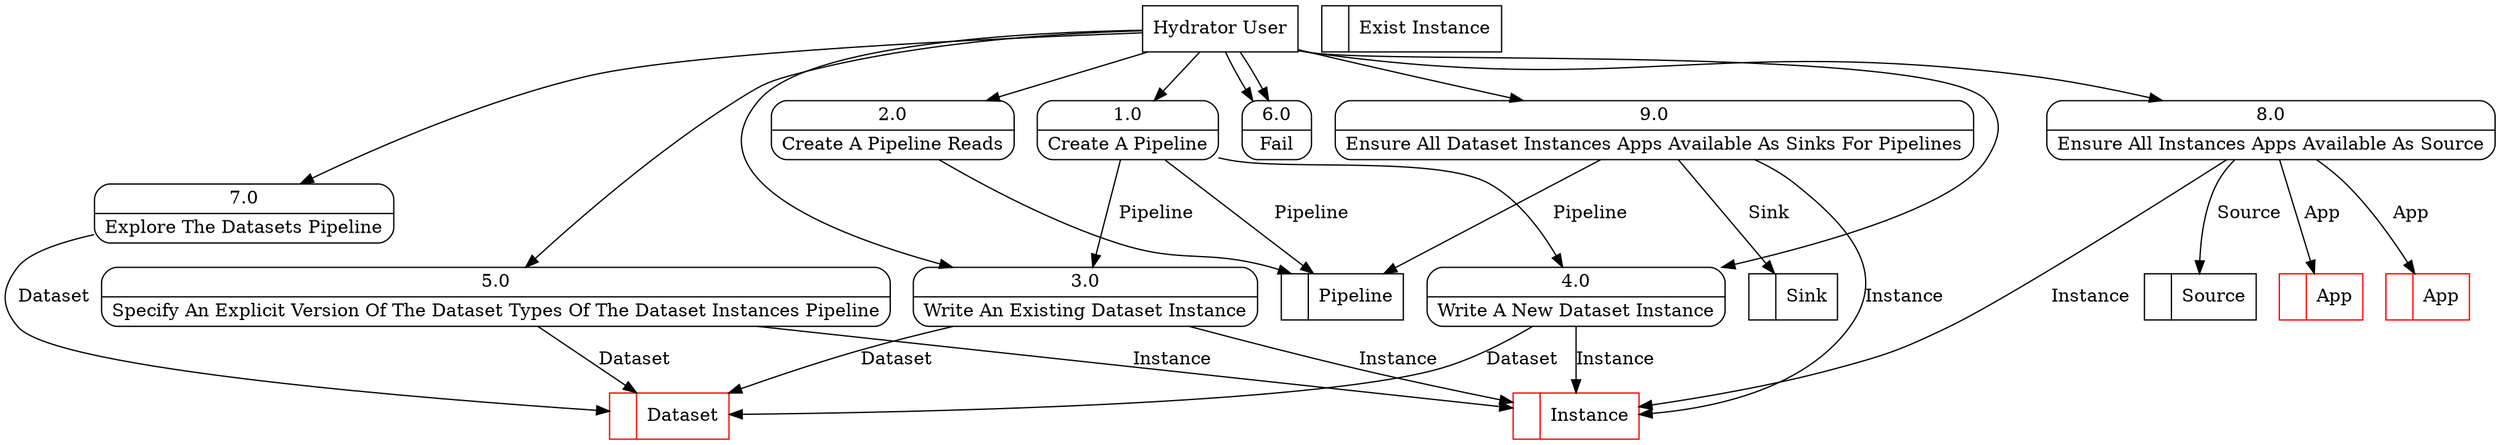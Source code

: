digraph dfd2{ 
node[shape=record]
200 [label="<f0>  |<f1> Pipeline " ];
201 [label="<f0>  |<f1> App " color=red];
202 [label="<f0>  |<f1> Exist Instance " ];
203 [label="<f0>  |<f1> Dataset " color=red];
204 [label="<f0>  |<f1> Instance " color=red];
205 [label="<f0>  |<f1> App " color=red];
206 [label="<f0>  |<f1> Source " ];
207 [label="<f0>  |<f1> Sink " ];
208 [label="Hydrator User" shape=box];
209 [label="{<f0> 1.0|<f1> Create A Pipeline }" shape=Mrecord];
210 [label="{<f0> 2.0|<f1> Create A Pipeline Reads }" shape=Mrecord];
211 [label="{<f0> 3.0|<f1> Write An Existing Dataset Instance }" shape=Mrecord];
212 [label="{<f0> 4.0|<f1> Write A New Dataset Instance }" shape=Mrecord];
213 [label="{<f0> 5.0|<f1> Specify An Explicit Version Of The Dataset Types Of The Dataset Instances Pipeline }" shape=Mrecord];
214 [label="{<f0> 6.0|<f1> Fail }" shape=Mrecord];
215 [label="{<f0> 7.0|<f1> Explore The Datasets Pipeline }" shape=Mrecord];
216 [label="{<f0> 8.0|<f1> Ensure All Instances Apps Available As Source }" shape=Mrecord];
217 [label="{<f0> 9.0|<f1> Ensure All Dataset Instances Apps Available As Sinks For Pipelines }" shape=Mrecord];
208 -> 209
208 -> 210
208 -> 211
208 -> 212
208 -> 213
208 -> 214
208 -> 214
208 -> 215
208 -> 216
208 -> 217
209 -> 211
209 -> 212
209 -> 200 [label="Pipeline"]
210 -> 200 [label="Pipeline"]
211 -> 204 [label="Instance"]
211 -> 203 [label="Dataset"]
212 -> 204 [label="Instance"]
212 -> 203 [label="Dataset"]
213 -> 204 [label="Instance"]
213 -> 203 [label="Dataset"]
215 -> 203 [label="Dataset"]
216 -> 204 [label="Instance"]
216 -> 206 [label="Source"]
217 -> 207 [label="Sink"]
217 -> 200 [label="Pipeline"]
217 -> 204 [label="Instance"]
216 -> 201 [label="App"]
216 -> 205 [label="App"]
}